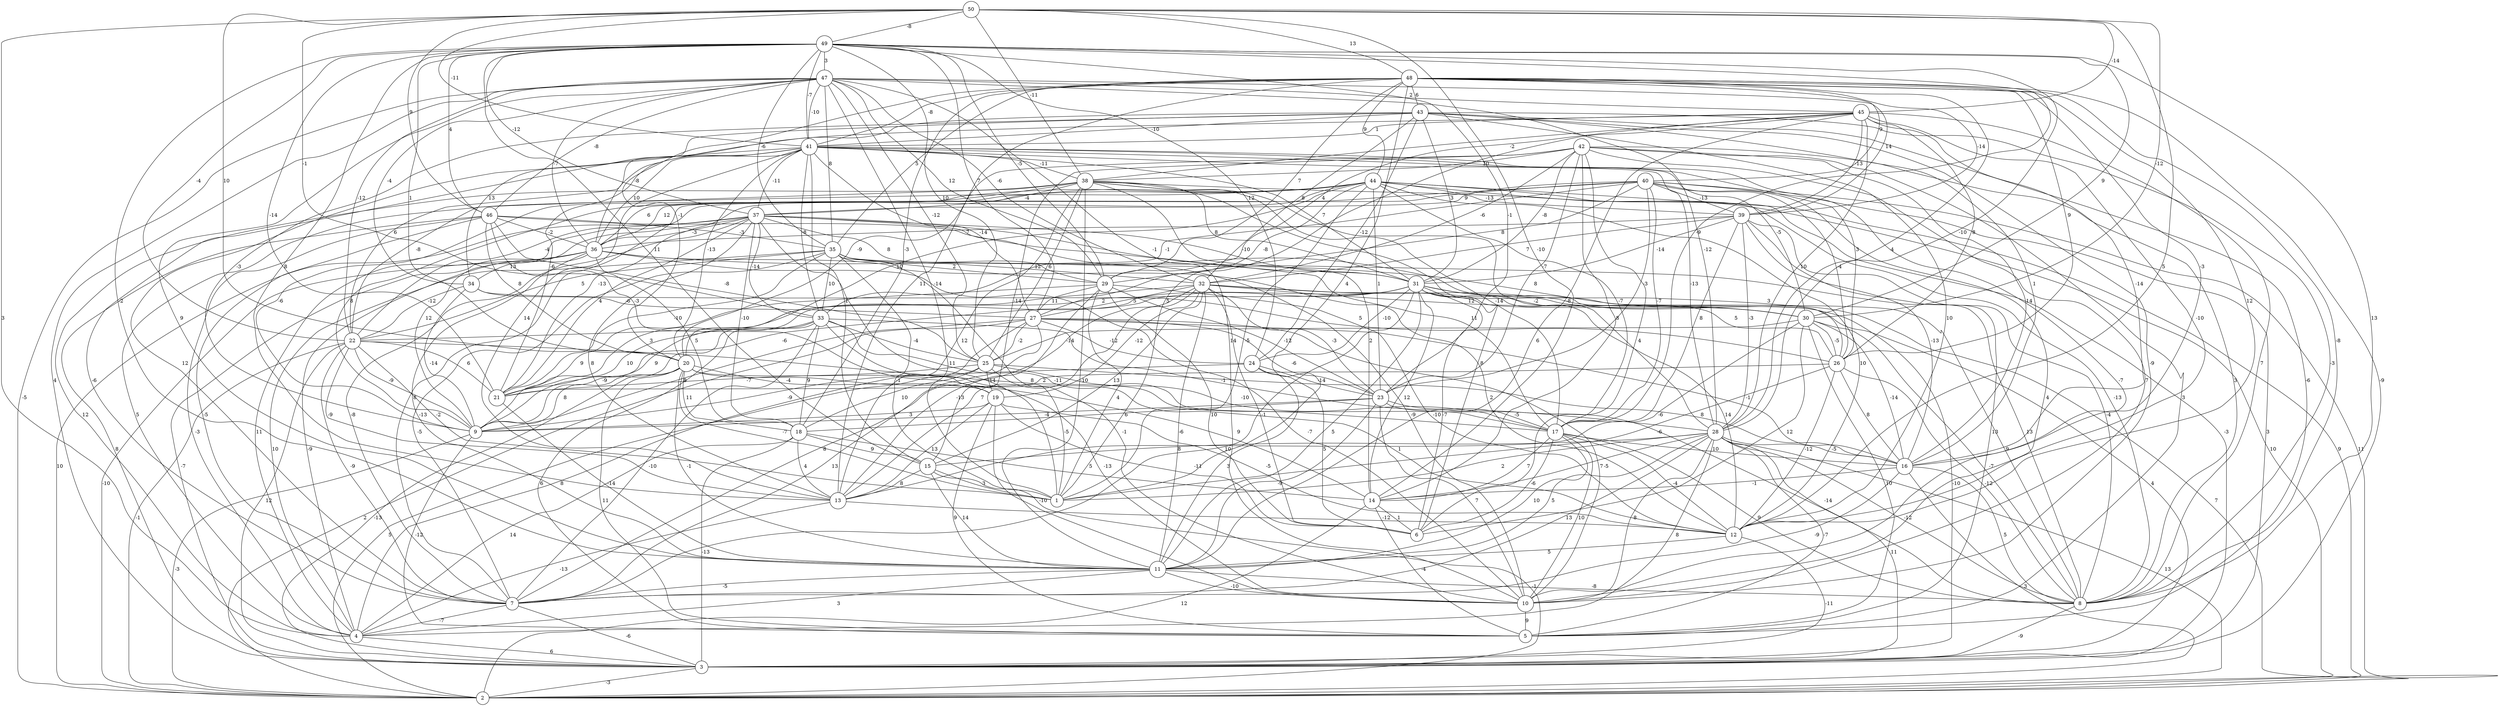 graph { 
	 fontname="Helvetica,Arial,sans-serif" 
	 node [shape = circle]; 
	 50 -- 4 [label = "3"];
	 50 -- 12 [label = "5"];
	 50 -- 14 [label = "-10"];
	 50 -- 20 [label = "10"];
	 50 -- 30 [label = "-12"];
	 50 -- 33 [label = "-1"];
	 50 -- 38 [label = "-11"];
	 50 -- 41 [label = "-11"];
	 50 -- 45 [label = "-14"];
	 50 -- 46 [label = "9"];
	 50 -- 48 [label = "13"];
	 50 -- 49 [label = "-8"];
	 49 -- 8 [label = "13"];
	 49 -- 11 [label = "-2"];
	 49 -- 13 [label = "8"];
	 49 -- 15 [label = "11"];
	 49 -- 17 [label = "-9"];
	 49 -- 20 [label = "1"];
	 49 -- 21 [label = "-14"];
	 49 -- 22 [label = "-4"];
	 49 -- 23 [label = "-1"];
	 49 -- 24 [label = "12"];
	 49 -- 25 [label = "10"];
	 49 -- 27 [label = "7"];
	 49 -- 28 [label = "-10"];
	 49 -- 29 [label = "-5"];
	 49 -- 30 [label = "9"];
	 49 -- 35 [label = "-6"];
	 49 -- 37 [label = "-12"];
	 49 -- 41 [label = "-7"];
	 49 -- 46 [label = "4"];
	 49 -- 47 [label = "3"];
	 48 -- 1 [label = "4"];
	 48 -- 3 [label = "-9"];
	 48 -- 8 [label = "-8"];
	 48 -- 12 [label = "12"];
	 48 -- 13 [label = "11"];
	 48 -- 16 [label = "-3"];
	 48 -- 18 [label = "-3"];
	 48 -- 20 [label = "-1"];
	 48 -- 26 [label = "9"];
	 48 -- 28 [label = "4"];
	 48 -- 29 [label = "7"];
	 48 -- 35 [label = "5"];
	 48 -- 39 [label = "-14"];
	 48 -- 40 [label = "9"];
	 48 -- 41 [label = "-8"];
	 48 -- 43 [label = "6"];
	 48 -- 44 [label = "9"];
	 47 -- 1 [label = "-14"];
	 47 -- 2 [label = "-5"];
	 47 -- 3 [label = "4"];
	 47 -- 10 [label = "14"];
	 47 -- 11 [label = "9"];
	 47 -- 22 [label = "-12"];
	 47 -- 25 [label = "-12"];
	 47 -- 28 [label = "-12"];
	 47 -- 29 [label = "12"];
	 47 -- 32 [label = "-6"];
	 47 -- 34 [label = "-4"];
	 47 -- 35 [label = "8"];
	 47 -- 36 [label = "-7"];
	 47 -- 39 [label = "14"];
	 47 -- 41 [label = "-10"];
	 47 -- 45 [label = "2"];
	 47 -- 46 [label = "-8"];
	 46 -- 3 [label = "8"];
	 46 -- 4 [label = "-3"];
	 46 -- 7 [label = "-5"];
	 46 -- 19 [label = "-3"];
	 46 -- 20 [label = "8"];
	 46 -- 25 [label = "-8"];
	 46 -- 31 [label = "-1"];
	 46 -- 35 [label = "-3"];
	 46 -- 36 [label = "-2"];
	 45 -- 1 [label = "5"];
	 45 -- 8 [label = "7"];
	 45 -- 11 [label = "6"];
	 45 -- 12 [label = "-10"];
	 45 -- 16 [label = "-14"];
	 45 -- 26 [label = "8"];
	 45 -- 28 [label = "10"];
	 45 -- 29 [label = "4"];
	 45 -- 34 [label = "13"];
	 45 -- 38 [label = "-2"];
	 45 -- 39 [label = "-13"];
	 45 -- 41 [label = "1"];
	 44 -- 1 [label = "-5"];
	 44 -- 2 [label = "9"];
	 44 -- 3 [label = "-3"];
	 44 -- 4 [label = "5"];
	 44 -- 7 [label = "8"];
	 44 -- 8 [label = "-13"];
	 44 -- 9 [label = "-6"];
	 44 -- 12 [label = "10"];
	 44 -- 17 [label = "-7"];
	 44 -- 20 [label = "10"];
	 44 -- 21 [label = "-13"];
	 44 -- 23 [label = "1"];
	 44 -- 27 [label = "-8"];
	 44 -- 36 [label = "12"];
	 44 -- 39 [label = "-13"];
	 43 -- 5 [label = "-6"];
	 43 -- 7 [label = "12"];
	 43 -- 8 [label = "-3"];
	 43 -- 9 [label = "-3"];
	 43 -- 10 [label = "-9"];
	 43 -- 12 [label = "10"];
	 43 -- 16 [label = "1"];
	 43 -- 24 [label = "-12"];
	 43 -- 31 [label = "3"];
	 43 -- 32 [label = "8"];
	 43 -- 36 [label = "-8"];
	 43 -- 41 [label = "-10"];
	 42 -- 5 [label = "3"];
	 42 -- 6 [label = "4"];
	 42 -- 8 [label = "3"];
	 42 -- 10 [label = "7"];
	 42 -- 14 [label = "8"];
	 42 -- 15 [label = "-14"];
	 42 -- 16 [label = "14"];
	 42 -- 20 [label = "-9"];
	 42 -- 23 [label = "-7"];
	 42 -- 31 [label = "-8"];
	 42 -- 32 [label = "-6"];
	 42 -- 38 [label = "10"];
	 41 -- 7 [label = "-6"];
	 41 -- 10 [label = "-7"];
	 41 -- 13 [label = "14"];
	 41 -- 15 [label = "1"];
	 41 -- 20 [label = "-13"];
	 41 -- 21 [label = "-6"];
	 41 -- 22 [label = "6"];
	 41 -- 26 [label = "3"];
	 41 -- 27 [label = "-14"];
	 41 -- 28 [label = "-13"];
	 41 -- 30 [label = "-5"];
	 41 -- 31 [label = "7"];
	 41 -- 33 [label = "-8"];
	 41 -- 36 [label = "10"];
	 41 -- 37 [label = "-11"];
	 41 -- 38 [label = "-11"];
	 40 -- 2 [label = "11"];
	 40 -- 3 [label = "3"];
	 40 -- 9 [label = "8"];
	 40 -- 10 [label = "4"];
	 40 -- 17 [label = "-7"];
	 40 -- 22 [label = "-4"];
	 40 -- 23 [label = "-3"];
	 40 -- 26 [label = "-4"];
	 40 -- 29 [label = "8"];
	 40 -- 33 [label = "-1"];
	 40 -- 37 [label = "9"];
	 40 -- 39 [label = "-13"];
	 39 -- 5 [label = "13"];
	 39 -- 8 [label = "-4"];
	 39 -- 16 [label = "-13"];
	 39 -- 17 [label = "8"];
	 39 -- 28 [label = "-3"];
	 39 -- 31 [label = "-14"];
	 39 -- 32 [label = "7"];
	 39 -- 36 [label = "7"];
	 38 -- 2 [label = "10"];
	 38 -- 4 [label = "12"];
	 38 -- 6 [label = "8"];
	 38 -- 11 [label = "-10"];
	 38 -- 13 [label = "12"];
	 38 -- 14 [label = "2"];
	 38 -- 17 [label = "-14"];
	 38 -- 22 [label = "-8"];
	 38 -- 25 [label = "6"];
	 38 -- 28 [label = "-2"];
	 38 -- 31 [label = "8"];
	 38 -- 36 [label = "6"];
	 38 -- 37 [label = "-4"];
	 37 -- 1 [label = "11"];
	 37 -- 2 [label = "10"];
	 37 -- 4 [label = "11"];
	 37 -- 7 [label = "-8"];
	 37 -- 9 [label = "12"];
	 37 -- 10 [label = "-9"];
	 37 -- 13 [label = "8"];
	 37 -- 17 [label = "11"];
	 37 -- 18 [label = "-10"];
	 37 -- 21 [label = "4"];
	 37 -- 29 [label = "8"];
	 37 -- 31 [label = "-10"];
	 37 -- 33 [label = "-14"];
	 37 -- 36 [label = "-3"];
	 36 -- 2 [label = "-10"];
	 36 -- 3 [label = "-7"];
	 36 -- 4 [label = "-9"];
	 36 -- 10 [label = "-7"];
	 36 -- 11 [label = "-13"];
	 36 -- 12 [label = "2"];
	 36 -- 18 [label = "5"];
	 36 -- 26 [label = "3"];
	 36 -- 34 [label = "13"];
	 35 -- 1 [label = "-1"];
	 35 -- 4 [label = "10"];
	 35 -- 7 [label = "-5"];
	 35 -- 8 [label = "13"];
	 35 -- 10 [label = "-1"];
	 35 -- 21 [label = "-10"];
	 35 -- 22 [label = "5"];
	 35 -- 29 [label = "2"];
	 35 -- 30 [label = "8"];
	 35 -- 32 [label = "12"];
	 35 -- 33 [label = "10"];
	 34 -- 9 [label = "-14"];
	 34 -- 22 [label = "-12"];
	 34 -- 26 [label = "5"];
	 34 -- 27 [label = "-6"];
	 33 -- 5 [label = "6"];
	 33 -- 7 [label = "-10"];
	 33 -- 9 [label = "-9"];
	 33 -- 10 [label = "-13"];
	 33 -- 17 [label = "-11"];
	 33 -- 18 [label = "9"];
	 33 -- 21 [label = "10"];
	 33 -- 25 [label = "-4"];
	 33 -- 28 [label = "-1"];
	 32 -- 2 [label = "7"];
	 32 -- 3 [label = "4"];
	 32 -- 6 [label = "-1"];
	 32 -- 7 [label = "8"];
	 32 -- 11 [label = "-6"];
	 32 -- 13 [label = "7"];
	 32 -- 15 [label = "13"];
	 32 -- 19 [label = "-12"];
	 32 -- 21 [label = "3"];
	 32 -- 23 [label = "-3"];
	 32 -- 27 [label = "5"];
	 32 -- 30 [label = "12"];
	 31 -- 3 [label = "-10"];
	 31 -- 6 [label = "-7"];
	 31 -- 7 [label = "10"];
	 31 -- 8 [label = "9"];
	 31 -- 9 [label = "9"];
	 31 -- 11 [label = "5"];
	 31 -- 12 [label = "14"];
	 31 -- 14 [label = "12"];
	 31 -- 21 [label = "-6"];
	 31 -- 22 [label = "2"];
	 31 -- 24 [label = "-10"];
	 31 -- 26 [label = "5"];
	 31 -- 30 [label = "-8"];
	 30 -- 5 [label = "10"];
	 30 -- 6 [label = "12"];
	 30 -- 8 [label = "-7"];
	 30 -- 13 [label = "-6"];
	 30 -- 16 [label = "-14"];
	 30 -- 25 [label = "-14"];
	 30 -- 26 [label = "-5"];
	 29 -- 1 [label = "4"];
	 29 -- 6 [label = "10"];
	 29 -- 9 [label = "9"];
	 29 -- 12 [label = "-10"];
	 29 -- 13 [label = "-13"];
	 29 -- 23 [label = "-12"];
	 29 -- 27 [label = "11"];
	 28 -- 1 [label = "2"];
	 28 -- 2 [label = "13"];
	 28 -- 3 [label = "11"];
	 28 -- 4 [label = "8"];
	 28 -- 5 [label = "-7"];
	 28 -- 7 [label = "13"];
	 28 -- 8 [label = "-12"];
	 28 -- 10 [label = "-8"];
	 28 -- 11 [label = "5"];
	 28 -- 14 [label = "-5"];
	 28 -- 15 [label = "8"];
	 28 -- 16 [label = "-5"];
	 27 -- 2 [label = "2"];
	 27 -- 4 [label = "8"];
	 27 -- 7 [label = "13"];
	 27 -- 9 [label = "8"];
	 27 -- 10 [label = "7"];
	 27 -- 16 [label = "-1"];
	 27 -- 23 [label = "-6"];
	 27 -- 24 [label = "-12"];
	 27 -- 25 [label = "-2"];
	 26 -- 1 [label = "-6"];
	 26 -- 8 [label = "-12"];
	 26 -- 12 [label = "-12"];
	 26 -- 16 [label = "8"];
	 26 -- 21 [label = "2"];
	 25 -- 1 [label = "-5"];
	 25 -- 2 [label = "5"];
	 25 -- 16 [label = "8"];
	 25 -- 17 [label = "-10"];
	 25 -- 18 [label = "10"];
	 25 -- 19 [label = "14"];
	 25 -- 21 [label = "-7"];
	 24 -- 6 [label = "5"];
	 24 -- 9 [label = "-9"];
	 24 -- 11 [label = "3"];
	 24 -- 23 [label = "-14"];
	 23 -- 8 [label = "-14"];
	 23 -- 9 [label = "-4"];
	 23 -- 10 [label = "7"];
	 23 -- 11 [label = "-9"];
	 23 -- 17 [label = "-5"];
	 23 -- 18 [label = "6"];
	 22 -- 1 [label = "-2"];
	 22 -- 2 [label = "-1"];
	 22 -- 3 [label = "12"];
	 22 -- 7 [label = "-9"];
	 22 -- 9 [label = "-9"];
	 22 -- 13 [label = "-9"];
	 22 -- 17 [label = "8"];
	 22 -- 21 [label = "6"];
	 21 -- 11 [label = "-14"];
	 20 -- 1 [label = "-7"];
	 20 -- 3 [label = "-13"];
	 20 -- 5 [label = "11"];
	 20 -- 9 [label = "8"];
	 20 -- 11 [label = "-1"];
	 20 -- 12 [label = "1"];
	 20 -- 14 [label = "9"];
	 20 -- 18 [label = "11"];
	 20 -- 19 [label = "-4"];
	 19 -- 5 [label = "9"];
	 19 -- 6 [label = "-11"];
	 19 -- 9 [label = "3"];
	 19 -- 10 [label = "-10"];
	 19 -- 12 [label = "-5"];
	 19 -- 13 [label = "13"];
	 18 -- 3 [label = "-13"];
	 18 -- 4 [label = "14"];
	 18 -- 13 [label = "4"];
	 18 -- 14 [label = "5"];
	 18 -- 15 [label = "9"];
	 17 -- 6 [label = "-6"];
	 17 -- 8 [label = "9"];
	 17 -- 10 [label = "10"];
	 17 -- 11 [label = "10"];
	 17 -- 12 [label = "-4"];
	 17 -- 14 [label = "7"];
	 17 -- 16 [label = "10"];
	 16 -- 2 [label = "3"];
	 16 -- 7 [label = "-9"];
	 16 -- 8 [label = "5"];
	 16 -- 14 [label = "-1"];
	 15 -- 1 [label = "3"];
	 15 -- 2 [label = "-1"];
	 15 -- 11 [label = "14"];
	 15 -- 13 [label = "8"];
	 14 -- 2 [label = "12"];
	 14 -- 5 [label = "-4"];
	 14 -- 6 [label = "1"];
	 13 -- 4 [label = "-13"];
	 13 -- 12 [label = "-12"];
	 12 -- 3 [label = "-11"];
	 12 -- 11 [label = "5"];
	 11 -- 4 [label = "3"];
	 11 -- 7 [label = "-5"];
	 11 -- 8 [label = "-8"];
	 11 -- 10 [label = "-10"];
	 10 -- 5 [label = "9"];
	 9 -- 2 [label = "-3"];
	 9 -- 5 [label = "-12"];
	 8 -- 3 [label = "-9"];
	 7 -- 3 [label = "-6"];
	 7 -- 4 [label = "-7"];
	 4 -- 3 [label = "6"];
	 3 -- 2 [label = "-3"];
	 1;
	 2;
	 3;
	 4;
	 5;
	 6;
	 7;
	 8;
	 9;
	 10;
	 11;
	 12;
	 13;
	 14;
	 15;
	 16;
	 17;
	 18;
	 19;
	 20;
	 21;
	 22;
	 23;
	 24;
	 25;
	 26;
	 27;
	 28;
	 29;
	 30;
	 31;
	 32;
	 33;
	 34;
	 35;
	 36;
	 37;
	 38;
	 39;
	 40;
	 41;
	 42;
	 43;
	 44;
	 45;
	 46;
	 47;
	 48;
	 49;
	 50;
}
